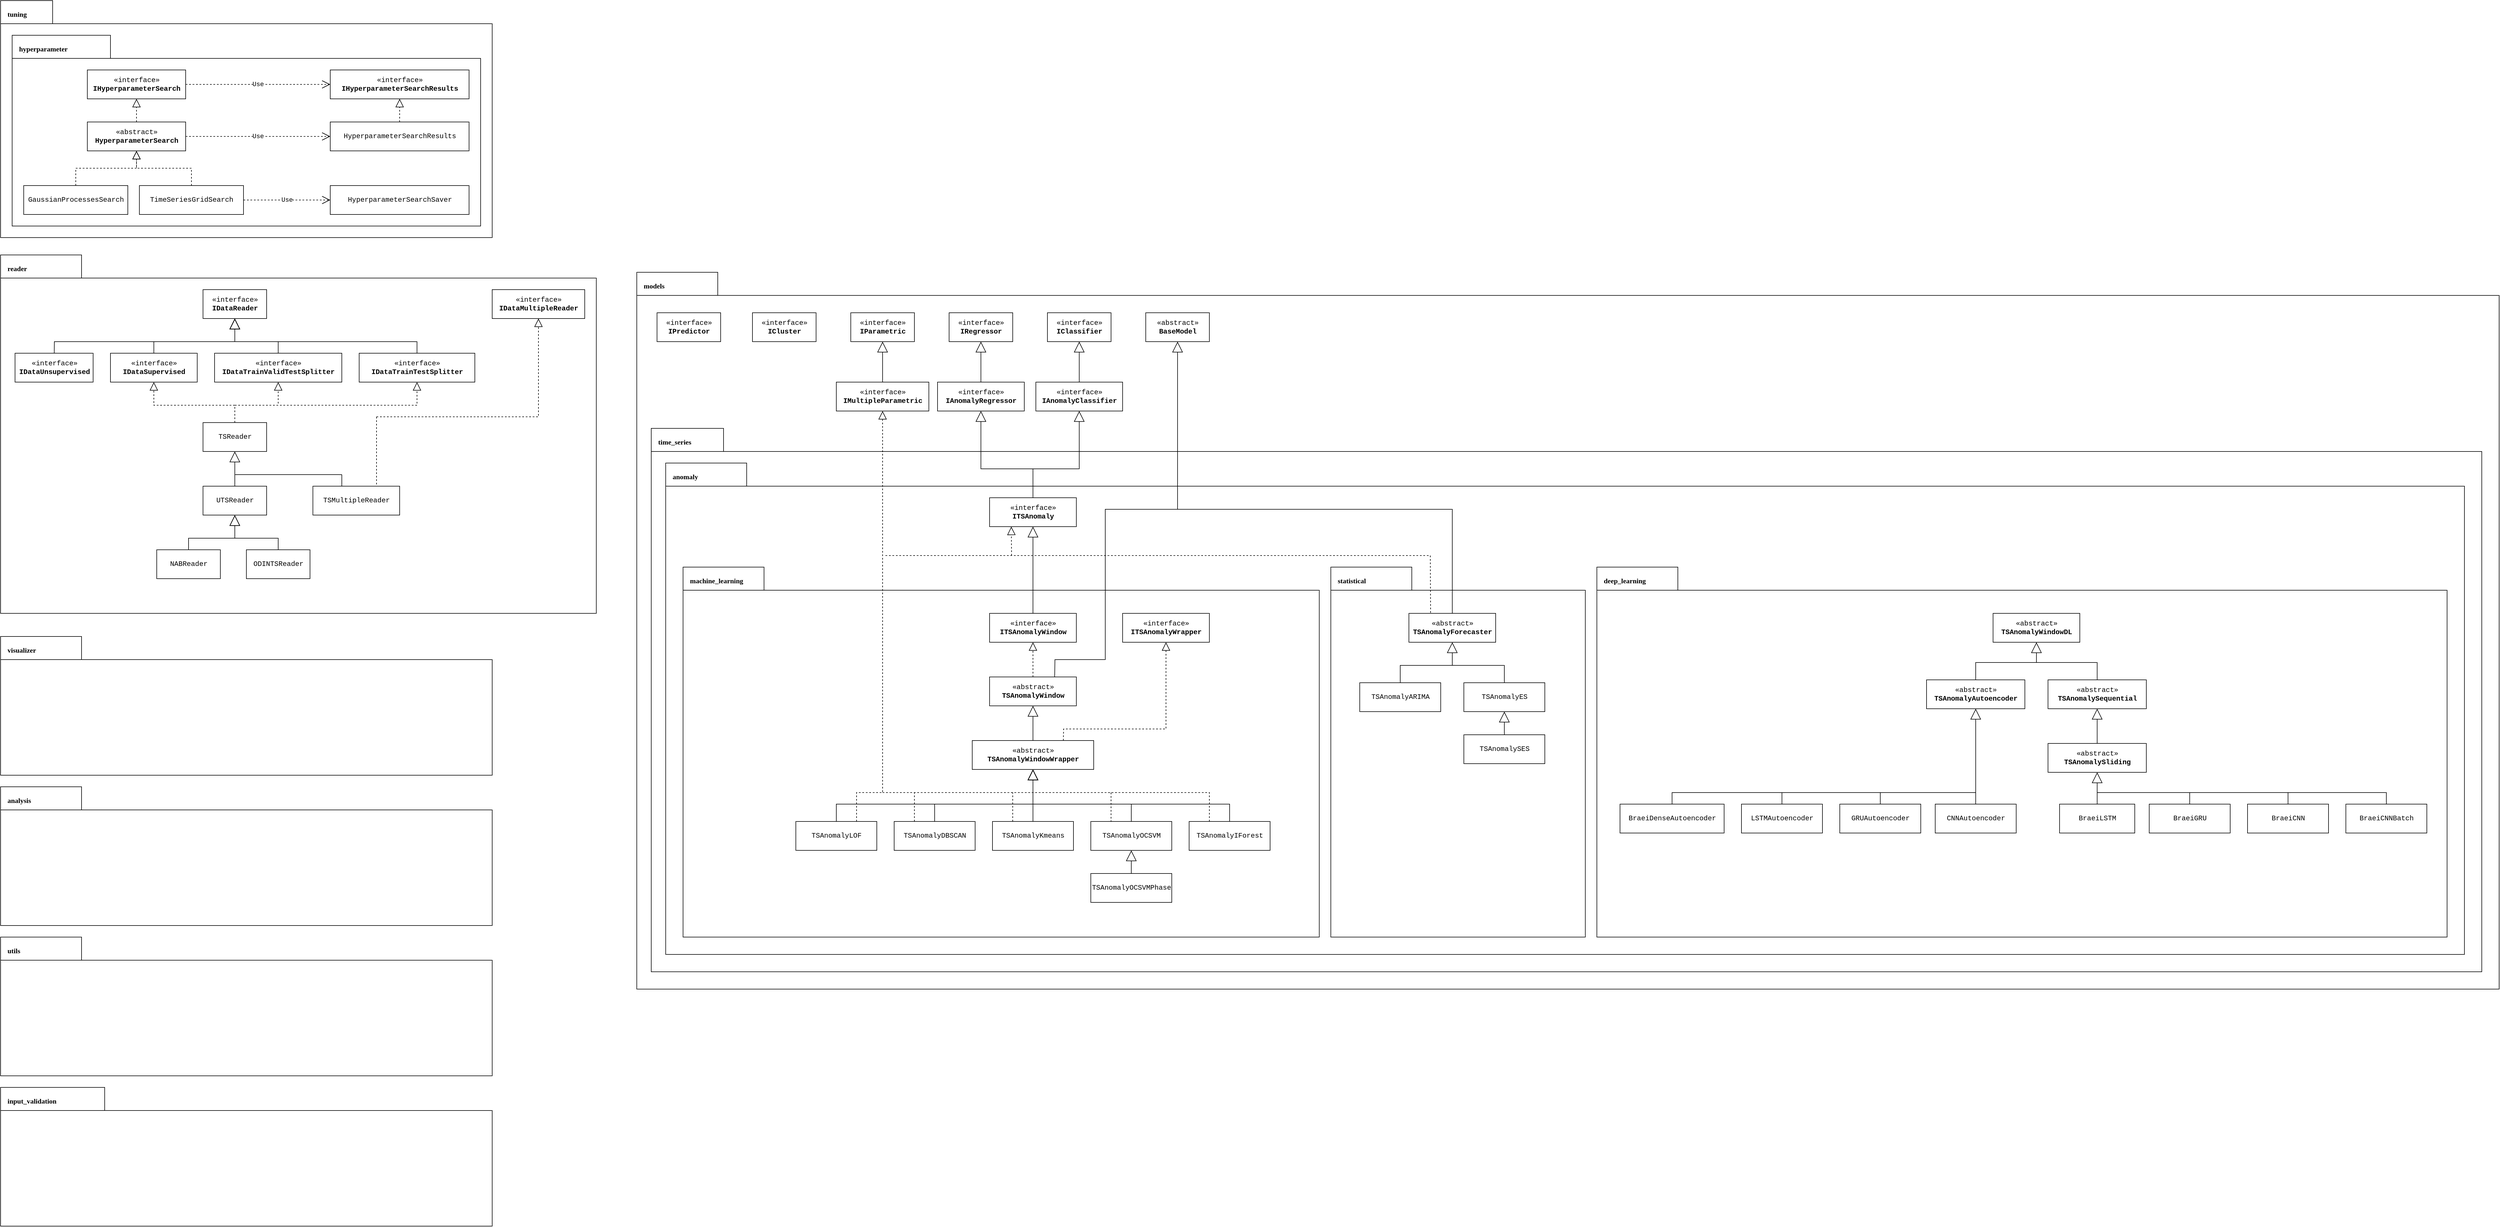<mxfile version="20.3.0" type="device" pages="2"><diagram id="C5RBs43oDa-KdzZeNtuy" name="General"><mxGraphModel dx="1422" dy="857" grid="1" gridSize="10" guides="1" tooltips="1" connect="1" arrows="1" fold="1" page="1" pageScale="1" pageWidth="4500" pageHeight="1200" math="0" shadow="0"><root><mxCell id="WIyWlLk6GJQsqaUBKTNV-0"/><mxCell id="WIyWlLk6GJQsqaUBKTNV-1" parent="WIyWlLk6GJQsqaUBKTNV-0"/><mxCell id="CeTVuAWXdFsgBqQH2Qt4-2" value="reader" style="shape=folder;fontStyle=1;spacingTop=10;tabWidth=140;tabHeight=40;tabPosition=left;html=1;flipH=0;flipV=0;shadow=0;align=left;verticalAlign=top;spacingLeft=10;fontFamily=Consolas;fillColor=default;" parent="WIyWlLk6GJQsqaUBKTNV-1" vertex="1"><mxGeometry x="80" y="550" width="1030" height="620" as="geometry"/></mxCell><mxCell id="CeTVuAWXdFsgBqQH2Qt4-3" value="tuning" style="shape=folder;fontStyle=1;spacingTop=10;tabWidth=90;tabHeight=40;tabPosition=left;html=1;flipH=0;flipV=0;shadow=0;align=left;verticalAlign=top;spacingLeft=10;fontFamily=Consolas;" parent="WIyWlLk6GJQsqaUBKTNV-1" vertex="1"><mxGeometry x="80" y="110" width="850" height="410" as="geometry"/></mxCell><mxCell id="CeTVuAWXdFsgBqQH2Qt4-4" value="hyperparameter" style="shape=folder;fontStyle=1;spacingTop=10;tabWidth=170;tabHeight=40;tabPosition=left;html=1;flipH=0;flipV=0;shadow=0;align=left;verticalAlign=top;spacingLeft=10;fontFamily=Consolas;" parent="WIyWlLk6GJQsqaUBKTNV-1" vertex="1"><mxGeometry x="100" y="170" width="810" height="330" as="geometry"/></mxCell><mxCell id="CeTVuAWXdFsgBqQH2Qt4-15" value="HyperparameterSearchResults" style="html=1;shadow=0;fontFamily=Courier New;" parent="WIyWlLk6GJQsqaUBKTNV-1" vertex="1"><mxGeometry x="650" y="320" width="240" height="50" as="geometry"/></mxCell><mxCell id="CeTVuAWXdFsgBqQH2Qt4-16" value="«interface»&lt;br&gt;&lt;b&gt;IHyperparameterSearch&lt;/b&gt;" style="html=1;shadow=0;fontFamily=Courier New;" parent="WIyWlLk6GJQsqaUBKTNV-1" vertex="1"><mxGeometry x="230" y="230" width="170" height="50" as="geometry"/></mxCell><mxCell id="CeTVuAWXdFsgBqQH2Qt4-17" value="«abstract»&lt;br&gt;&lt;b&gt;HyperparameterSearch&lt;/b&gt;" style="html=1;shadow=0;fontFamily=Courier New;" parent="WIyWlLk6GJQsqaUBKTNV-1" vertex="1"><mxGeometry x="230" y="320" width="170" height="50" as="geometry"/></mxCell><mxCell id="CeTVuAWXdFsgBqQH2Qt4-18" value="" style="endArrow=block;dashed=1;endFill=0;endSize=12;html=1;rounded=0;fontFamily=Courier New;entryX=0.5;entryY=1;entryDx=0;entryDy=0;exitX=0.5;exitY=0;exitDx=0;exitDy=0;" parent="WIyWlLk6GJQsqaUBKTNV-1" source="CeTVuAWXdFsgBqQH2Qt4-17" target="CeTVuAWXdFsgBqQH2Qt4-16" edge="1"><mxGeometry width="160" relative="1" as="geometry"><mxPoint x="385" y="340" as="sourcePoint"/><mxPoint x="545" y="340" as="targetPoint"/></mxGeometry></mxCell><mxCell id="CeTVuAWXdFsgBqQH2Qt4-19" value="«interface»&lt;br&gt;&lt;b&gt;IHyperparameterSearchResults&lt;/b&gt;" style="html=1;shadow=0;fontFamily=Courier New;" parent="WIyWlLk6GJQsqaUBKTNV-1" vertex="1"><mxGeometry x="650" y="230" width="240" height="50" as="geometry"/></mxCell><mxCell id="CeTVuAWXdFsgBqQH2Qt4-20" value="Use" style="endArrow=open;endSize=12;dashed=1;html=1;rounded=0;fontFamily=Courier New;exitX=1;exitY=0.5;exitDx=0;exitDy=0;entryX=0;entryY=0.5;entryDx=0;entryDy=0;" parent="WIyWlLk6GJQsqaUBKTNV-1" source="CeTVuAWXdFsgBqQH2Qt4-17" target="CeTVuAWXdFsgBqQH2Qt4-15" edge="1"><mxGeometry width="160" relative="1" as="geometry"><mxPoint x="555" y="310" as="sourcePoint"/><mxPoint x="715" y="310" as="targetPoint"/></mxGeometry></mxCell><mxCell id="CeTVuAWXdFsgBqQH2Qt4-21" value="Use" style="endArrow=open;endSize=12;dashed=1;html=1;rounded=0;fontFamily=Courier New;exitX=1;exitY=0.5;exitDx=0;exitDy=0;entryX=0;entryY=0.5;entryDx=0;entryDy=0;" parent="WIyWlLk6GJQsqaUBKTNV-1" source="CeTVuAWXdFsgBqQH2Qt4-16" target="CeTVuAWXdFsgBqQH2Qt4-19" edge="1"><mxGeometry width="160" relative="1" as="geometry"><mxPoint x="555" y="310" as="sourcePoint"/><mxPoint x="715" y="310" as="targetPoint"/></mxGeometry></mxCell><mxCell id="CeTVuAWXdFsgBqQH2Qt4-22" value="" style="endArrow=block;dashed=1;endFill=0;endSize=12;html=1;rounded=0;fontFamily=Courier New;entryX=0.5;entryY=1;entryDx=0;entryDy=0;exitX=0.5;exitY=0;exitDx=0;exitDy=0;" parent="WIyWlLk6GJQsqaUBKTNV-1" source="CeTVuAWXdFsgBqQH2Qt4-15" target="CeTVuAWXdFsgBqQH2Qt4-19" edge="1"><mxGeometry width="160" relative="1" as="geometry"><mxPoint x="550" y="300" as="sourcePoint"/><mxPoint x="710" y="300" as="targetPoint"/></mxGeometry></mxCell><mxCell id="CeTVuAWXdFsgBqQH2Qt4-23" value="TimeSeriesGridSearch" style="html=1;shadow=0;fontFamily=Courier New;" parent="WIyWlLk6GJQsqaUBKTNV-1" vertex="1"><mxGeometry x="320" y="430" width="180" height="50" as="geometry"/></mxCell><mxCell id="CeTVuAWXdFsgBqQH2Qt4-24" value="GaussianProcessesSearch" style="html=1;shadow=0;fontFamily=Courier New;" parent="WIyWlLk6GJQsqaUBKTNV-1" vertex="1"><mxGeometry x="120" y="430" width="180" height="50" as="geometry"/></mxCell><mxCell id="CeTVuAWXdFsgBqQH2Qt4-25" value="" style="endArrow=block;dashed=1;endFill=0;endSize=12;html=1;rounded=0;fontFamily=Courier New;entryX=0.5;entryY=1;entryDx=0;entryDy=0;exitX=0.5;exitY=0;exitDx=0;exitDy=0;" parent="WIyWlLk6GJQsqaUBKTNV-1" source="CeTVuAWXdFsgBqQH2Qt4-24" target="CeTVuAWXdFsgBqQH2Qt4-17" edge="1"><mxGeometry width="160" relative="1" as="geometry"><mxPoint x="420" y="290" as="sourcePoint"/><mxPoint x="580" y="290" as="targetPoint"/><Array as="points"><mxPoint x="210" y="400"/><mxPoint x="315" y="400"/></Array></mxGeometry></mxCell><mxCell id="CeTVuAWXdFsgBqQH2Qt4-27" value="" style="endArrow=block;dashed=1;endFill=0;endSize=12;html=1;rounded=0;fontFamily=Courier New;entryX=0.5;entryY=1;entryDx=0;entryDy=0;exitX=0.5;exitY=0;exitDx=0;exitDy=0;" parent="WIyWlLk6GJQsqaUBKTNV-1" source="CeTVuAWXdFsgBqQH2Qt4-23" target="CeTVuAWXdFsgBqQH2Qt4-17" edge="1"><mxGeometry width="160" relative="1" as="geometry"><mxPoint x="420" y="290" as="sourcePoint"/><mxPoint x="580" y="290" as="targetPoint"/><Array as="points"><mxPoint x="410" y="400"/><mxPoint x="315" y="400"/></Array></mxGeometry></mxCell><mxCell id="CeTVuAWXdFsgBqQH2Qt4-28" value="HyperparameterSearchSaver" style="html=1;shadow=0;fontFamily=Courier New;" parent="WIyWlLk6GJQsqaUBKTNV-1" vertex="1"><mxGeometry x="650" y="430" width="240" height="50" as="geometry"/></mxCell><mxCell id="CeTVuAWXdFsgBqQH2Qt4-29" value="Use" style="endArrow=open;endSize=12;dashed=1;html=1;rounded=0;fontFamily=Courier New;exitX=1;exitY=0.5;exitDx=0;exitDy=0;entryX=0;entryY=0.5;entryDx=0;entryDy=0;" parent="WIyWlLk6GJQsqaUBKTNV-1" source="CeTVuAWXdFsgBqQH2Qt4-23" target="CeTVuAWXdFsgBqQH2Qt4-28" edge="1"><mxGeometry width="160" relative="1" as="geometry"><mxPoint x="540" y="430" as="sourcePoint"/><mxPoint x="700" y="430" as="targetPoint"/></mxGeometry></mxCell><mxCell id="CeTVuAWXdFsgBqQH2Qt4-30" value="«interface»&lt;br&gt;&lt;b&gt;IDataReader&lt;/b&gt;" style="html=1;shadow=0;fontFamily=Courier New;" parent="WIyWlLk6GJQsqaUBKTNV-1" vertex="1"><mxGeometry x="430" y="610" width="110" height="50" as="geometry"/></mxCell><mxCell id="CeTVuAWXdFsgBqQH2Qt4-31" value="«interface»&lt;br&gt;&lt;b&gt;IDataTrainTestSplitter&lt;/b&gt;" style="html=1;shadow=0;fontFamily=Courier New;" parent="WIyWlLk6GJQsqaUBKTNV-1" vertex="1"><mxGeometry x="700" y="720" width="200" height="50" as="geometry"/></mxCell><mxCell id="CeTVuAWXdFsgBqQH2Qt4-32" value="«interface»&lt;br&gt;&lt;b&gt;IDataTrainValidTestSplitter&lt;/b&gt;" style="html=1;shadow=0;fontFamily=Courier New;" parent="WIyWlLk6GJQsqaUBKTNV-1" vertex="1"><mxGeometry x="450" y="720" width="220" height="50" as="geometry"/></mxCell><mxCell id="CeTVuAWXdFsgBqQH2Qt4-33" value="«interface»&lt;br&gt;&lt;b&gt;IDataUnsupervised&lt;/b&gt;" style="html=1;shadow=0;fontFamily=Courier New;" parent="WIyWlLk6GJQsqaUBKTNV-1" vertex="1"><mxGeometry x="105" y="720" width="135" height="50" as="geometry"/></mxCell><mxCell id="CeTVuAWXdFsgBqQH2Qt4-34" value="«interface»&lt;br&gt;&lt;b&gt;IDataSupervised&lt;/b&gt;" style="html=1;shadow=0;fontFamily=Courier New;" parent="WIyWlLk6GJQsqaUBKTNV-1" vertex="1"><mxGeometry x="270" y="720" width="150" height="50" as="geometry"/></mxCell><mxCell id="CeTVuAWXdFsgBqQH2Qt4-35" value="" style="endArrow=block;endSize=16;endFill=0;html=1;rounded=0;fontFamily=Courier New;entryX=0.5;entryY=1;entryDx=0;entryDy=0;exitX=0.5;exitY=0;exitDx=0;exitDy=0;" parent="WIyWlLk6GJQsqaUBKTNV-1" source="CeTVuAWXdFsgBqQH2Qt4-32" target="CeTVuAWXdFsgBqQH2Qt4-30" edge="1"><mxGeometry width="160" relative="1" as="geometry"><mxPoint x="420" y="680" as="sourcePoint"/><mxPoint x="580" y="680" as="targetPoint"/><Array as="points"><mxPoint x="560" y="700"/><mxPoint x="485" y="700"/></Array></mxGeometry></mxCell><mxCell id="CeTVuAWXdFsgBqQH2Qt4-37" value="" style="endArrow=block;endSize=16;endFill=0;html=1;rounded=0;fontFamily=Courier New;entryX=0.5;entryY=1;entryDx=0;entryDy=0;exitX=0.5;exitY=0;exitDx=0;exitDy=0;" parent="WIyWlLk6GJQsqaUBKTNV-1" source="CeTVuAWXdFsgBqQH2Qt4-31" target="CeTVuAWXdFsgBqQH2Qt4-30" edge="1"><mxGeometry width="160" relative="1" as="geometry"><mxPoint x="570" y="730" as="sourcePoint"/><mxPoint x="495" y="670" as="targetPoint"/><Array as="points"><mxPoint x="800" y="700"/><mxPoint x="485" y="700"/></Array></mxGeometry></mxCell><mxCell id="CeTVuAWXdFsgBqQH2Qt4-38" value="" style="endArrow=block;endSize=16;endFill=0;html=1;rounded=0;fontFamily=Courier New;entryX=0.5;entryY=1;entryDx=0;entryDy=0;" parent="WIyWlLk6GJQsqaUBKTNV-1" source="CeTVuAWXdFsgBqQH2Qt4-33" target="CeTVuAWXdFsgBqQH2Qt4-30" edge="1"><mxGeometry width="160" relative="1" as="geometry"><mxPoint x="810" y="730" as="sourcePoint"/><mxPoint x="495" y="670" as="targetPoint"/><Array as="points"><mxPoint x="173" y="700"/><mxPoint x="485" y="700"/></Array></mxGeometry></mxCell><mxCell id="CeTVuAWXdFsgBqQH2Qt4-39" value="" style="endArrow=block;endSize=16;endFill=0;html=1;rounded=0;fontFamily=Courier New;entryX=0.5;entryY=1;entryDx=0;entryDy=0;" parent="WIyWlLk6GJQsqaUBKTNV-1" source="CeTVuAWXdFsgBqQH2Qt4-34" target="CeTVuAWXdFsgBqQH2Qt4-30" edge="1"><mxGeometry width="160" relative="1" as="geometry"><mxPoint x="820" y="740" as="sourcePoint"/><mxPoint x="505" y="680" as="targetPoint"/><Array as="points"><mxPoint x="345" y="700"/><mxPoint x="485" y="700"/></Array></mxGeometry></mxCell><mxCell id="CeTVuAWXdFsgBqQH2Qt4-43" value="TSReader" style="html=1;shadow=0;fontFamily=Courier New;" parent="WIyWlLk6GJQsqaUBKTNV-1" vertex="1"><mxGeometry x="430" y="840" width="110" height="50" as="geometry"/></mxCell><mxCell id="CeTVuAWXdFsgBqQH2Qt4-44" value="UTSReader" style="html=1;shadow=0;fontFamily=Courier New;" parent="WIyWlLk6GJQsqaUBKTNV-1" vertex="1"><mxGeometry x="430" y="950" width="110" height="50" as="geometry"/></mxCell><mxCell id="CeTVuAWXdFsgBqQH2Qt4-45" value="NABReader" style="html=1;shadow=0;fontFamily=Courier New;" parent="WIyWlLk6GJQsqaUBKTNV-1" vertex="1"><mxGeometry x="350" y="1060" width="110" height="50" as="geometry"/></mxCell><mxCell id="CeTVuAWXdFsgBqQH2Qt4-46" value="ODINTSReader" style="html=1;shadow=0;fontFamily=Courier New;" parent="WIyWlLk6GJQsqaUBKTNV-1" vertex="1"><mxGeometry x="505" y="1060" width="110" height="50" as="geometry"/></mxCell><mxCell id="CeTVuAWXdFsgBqQH2Qt4-47" value="" style="endArrow=block;dashed=1;endFill=0;endSize=12;html=1;rounded=0;fontFamily=Courier New;exitX=0.5;exitY=0;exitDx=0;exitDy=0;" parent="WIyWlLk6GJQsqaUBKTNV-1" source="CeTVuAWXdFsgBqQH2Qt4-43" target="CeTVuAWXdFsgBqQH2Qt4-32" edge="1"><mxGeometry width="160" relative="1" as="geometry"><mxPoint x="450" y="900" as="sourcePoint"/><mxPoint x="610" y="900" as="targetPoint"/><Array as="points"><mxPoint x="485" y="810"/><mxPoint x="560" y="810"/></Array></mxGeometry></mxCell><mxCell id="CeTVuAWXdFsgBqQH2Qt4-48" value="" style="endArrow=block;dashed=1;endFill=0;endSize=12;html=1;rounded=0;fontFamily=Courier New;entryX=0.5;entryY=1;entryDx=0;entryDy=0;exitX=0.5;exitY=0;exitDx=0;exitDy=0;" parent="WIyWlLk6GJQsqaUBKTNV-1" source="CeTVuAWXdFsgBqQH2Qt4-43" target="CeTVuAWXdFsgBqQH2Qt4-34" edge="1"><mxGeometry width="160" relative="1" as="geometry"><mxPoint x="450" y="900" as="sourcePoint"/><mxPoint x="610" y="900" as="targetPoint"/><Array as="points"><mxPoint x="485" y="810"/><mxPoint x="345" y="810"/></Array></mxGeometry></mxCell><mxCell id="CeTVuAWXdFsgBqQH2Qt4-49" value="" style="endArrow=block;dashed=1;endFill=0;endSize=12;html=1;rounded=0;fontFamily=Courier New;entryX=0.5;entryY=1;entryDx=0;entryDy=0;exitX=0.5;exitY=0;exitDx=0;exitDy=0;" parent="WIyWlLk6GJQsqaUBKTNV-1" source="CeTVuAWXdFsgBqQH2Qt4-43" target="CeTVuAWXdFsgBqQH2Qt4-31" edge="1"><mxGeometry width="160" relative="1" as="geometry"><mxPoint x="450" y="900" as="sourcePoint"/><mxPoint x="610" y="900" as="targetPoint"/><Array as="points"><mxPoint x="485" y="810"/><mxPoint x="800" y="810"/></Array></mxGeometry></mxCell><mxCell id="CeTVuAWXdFsgBqQH2Qt4-50" value="" style="endArrow=block;endSize=16;endFill=0;html=1;rounded=0;fontFamily=Courier New;entryX=0.5;entryY=1;entryDx=0;entryDy=0;exitX=0.5;exitY=0;exitDx=0;exitDy=0;" parent="WIyWlLk6GJQsqaUBKTNV-1" source="CeTVuAWXdFsgBqQH2Qt4-44" target="CeTVuAWXdFsgBqQH2Qt4-43" edge="1"><mxGeometry width="160" relative="1" as="geometry"><mxPoint x="490" y="940" as="sourcePoint"/><mxPoint x="650" y="940" as="targetPoint"/></mxGeometry></mxCell><mxCell id="CeTVuAWXdFsgBqQH2Qt4-51" value="" style="endArrow=block;endSize=16;endFill=0;html=1;rounded=0;fontFamily=Courier New;entryX=0.5;entryY=1;entryDx=0;entryDy=0;exitX=0.5;exitY=0;exitDx=0;exitDy=0;" parent="WIyWlLk6GJQsqaUBKTNV-1" source="CeTVuAWXdFsgBqQH2Qt4-45" target="CeTVuAWXdFsgBqQH2Qt4-44" edge="1"><mxGeometry width="160" relative="1" as="geometry"><mxPoint x="495.0" y="960" as="sourcePoint"/><mxPoint x="495.0" y="920" as="targetPoint"/><Array as="points"><mxPoint x="405" y="1040"/><mxPoint x="485" y="1040"/></Array></mxGeometry></mxCell><mxCell id="CeTVuAWXdFsgBqQH2Qt4-52" value="" style="endArrow=block;endSize=16;endFill=0;html=1;rounded=0;fontFamily=Courier New;entryX=0.5;entryY=1;entryDx=0;entryDy=0;exitX=0.5;exitY=0;exitDx=0;exitDy=0;" parent="WIyWlLk6GJQsqaUBKTNV-1" source="CeTVuAWXdFsgBqQH2Qt4-46" target="CeTVuAWXdFsgBqQH2Qt4-44" edge="1"><mxGeometry width="160" relative="1" as="geometry"><mxPoint x="415" y="1070" as="sourcePoint"/><mxPoint x="495.0" y="1010" as="targetPoint"/><Array as="points"><mxPoint x="560" y="1040"/><mxPoint x="485" y="1040"/></Array></mxGeometry></mxCell><mxCell id="CeTVuAWXdFsgBqQH2Qt4-53" value="visualizer" style="shape=folder;fontStyle=1;spacingTop=10;tabWidth=140;tabHeight=40;tabPosition=left;html=1;flipH=0;flipV=0;shadow=0;align=left;verticalAlign=top;spacingLeft=10;fontFamily=Consolas;" parent="WIyWlLk6GJQsqaUBKTNV-1" vertex="1"><mxGeometry x="80" y="1210" width="850" height="240" as="geometry"/></mxCell><mxCell id="CeTVuAWXdFsgBqQH2Qt4-54" value="analysis" style="shape=folder;fontStyle=1;spacingTop=10;tabWidth=140;tabHeight=40;tabPosition=left;html=1;flipH=0;flipV=0;shadow=0;align=left;verticalAlign=top;spacingLeft=10;fontFamily=Consolas;" parent="WIyWlLk6GJQsqaUBKTNV-1" vertex="1"><mxGeometry x="80" y="1470" width="850" height="240" as="geometry"/></mxCell><mxCell id="CeTVuAWXdFsgBqQH2Qt4-55" value="utils" style="shape=folder;fontStyle=1;spacingTop=10;tabWidth=140;tabHeight=40;tabPosition=left;html=1;flipH=0;flipV=0;shadow=0;align=left;verticalAlign=top;spacingLeft=10;fontFamily=Consolas;" parent="WIyWlLk6GJQsqaUBKTNV-1" vertex="1"><mxGeometry x="80" y="1730" width="850" height="240" as="geometry"/></mxCell><mxCell id="CeTVuAWXdFsgBqQH2Qt4-56" value="input_validation" style="shape=folder;fontStyle=1;spacingTop=10;tabWidth=180;tabHeight=40;tabPosition=left;html=1;flipH=0;flipV=0;shadow=0;align=left;verticalAlign=top;spacingLeft=10;fontFamily=Consolas;" parent="WIyWlLk6GJQsqaUBKTNV-1" vertex="1"><mxGeometry x="80" y="1990" width="850" height="240" as="geometry"/></mxCell><mxCell id="CeTVuAWXdFsgBqQH2Qt4-57" value="models" style="shape=folder;fontStyle=1;spacingTop=10;tabWidth=140;tabHeight=40;tabPosition=left;html=1;flipH=0;flipV=0;shadow=0;align=left;verticalAlign=top;spacingLeft=10;fontFamily=Consolas;" parent="WIyWlLk6GJQsqaUBKTNV-1" vertex="1"><mxGeometry x="1180" y="580" width="3220" height="1240" as="geometry"/></mxCell><mxCell id="CeTVuAWXdFsgBqQH2Qt4-58" value="«interface»&lt;br&gt;&lt;b&gt;IPredictor&lt;/b&gt;" style="html=1;shadow=0;fontFamily=Courier New;" parent="WIyWlLk6GJQsqaUBKTNV-1" vertex="1"><mxGeometry x="1215" y="650" width="110" height="50" as="geometry"/></mxCell><mxCell id="CeTVuAWXdFsgBqQH2Qt4-59" value="«interface»&lt;br&gt;&lt;b&gt;ICluster&lt;/b&gt;" style="html=1;shadow=0;fontFamily=Courier New;" parent="WIyWlLk6GJQsqaUBKTNV-1" vertex="1"><mxGeometry x="1380" y="650" width="110" height="50" as="geometry"/></mxCell><mxCell id="CeTVuAWXdFsgBqQH2Qt4-60" value="«interface»&lt;br&gt;&lt;b&gt;IRegressor&lt;/b&gt;" style="html=1;shadow=0;fontFamily=Courier New;" parent="WIyWlLk6GJQsqaUBKTNV-1" vertex="1"><mxGeometry x="1720" y="650" width="110" height="50" as="geometry"/></mxCell><mxCell id="CeTVuAWXdFsgBqQH2Qt4-61" value="«interface»&lt;br&gt;&lt;b&gt;IClassifier&lt;/b&gt;" style="html=1;shadow=0;fontFamily=Courier New;" parent="WIyWlLk6GJQsqaUBKTNV-1" vertex="1"><mxGeometry x="1890" y="650" width="110" height="50" as="geometry"/></mxCell><mxCell id="CeTVuAWXdFsgBqQH2Qt4-62" value="«abstract»&lt;br&gt;&lt;b&gt;BaseModel&lt;/b&gt;" style="html=1;shadow=0;fontFamily=Courier New;" parent="WIyWlLk6GJQsqaUBKTNV-1" vertex="1"><mxGeometry x="2060" y="650" width="110" height="50" as="geometry"/></mxCell><mxCell id="CeTVuAWXdFsgBqQH2Qt4-63" value="«interface»&lt;br&gt;&lt;b&gt;IParametric&lt;/b&gt;" style="html=1;shadow=0;fontFamily=Courier New;" parent="WIyWlLk6GJQsqaUBKTNV-1" vertex="1"><mxGeometry x="1550" y="650" width="110" height="50" as="geometry"/></mxCell><mxCell id="CeTVuAWXdFsgBqQH2Qt4-64" value="«interface»&lt;br&gt;&lt;b&gt;IAnomalyRegressor&lt;/b&gt;" style="html=1;shadow=0;fontFamily=Courier New;" parent="WIyWlLk6GJQsqaUBKTNV-1" vertex="1"><mxGeometry x="1700" y="770" width="150" height="50" as="geometry"/></mxCell><mxCell id="CeTVuAWXdFsgBqQH2Qt4-65" value="«interface»&lt;br&gt;&lt;b&gt;IAnomalyClassifier&lt;/b&gt;" style="html=1;shadow=0;fontFamily=Courier New;" parent="WIyWlLk6GJQsqaUBKTNV-1" vertex="1"><mxGeometry x="1870" y="770" width="150" height="50" as="geometry"/></mxCell><mxCell id="CeTVuAWXdFsgBqQH2Qt4-66" value="" style="endArrow=block;endSize=16;endFill=0;html=1;rounded=0;fontFamily=Courier New;entryX=0.5;entryY=1;entryDx=0;entryDy=0;exitX=0.5;exitY=0;exitDx=0;exitDy=0;" parent="WIyWlLk6GJQsqaUBKTNV-1" source="CeTVuAWXdFsgBqQH2Qt4-65" target="CeTVuAWXdFsgBqQH2Qt4-61" edge="1"><mxGeometry width="160" relative="1" as="geometry"><mxPoint x="1870" y="850" as="sourcePoint"/><mxPoint x="2030" y="850" as="targetPoint"/></mxGeometry></mxCell><mxCell id="CeTVuAWXdFsgBqQH2Qt4-67" value="" style="endArrow=block;endSize=16;endFill=0;html=1;rounded=0;fontFamily=Courier New;entryX=0.5;entryY=1;entryDx=0;entryDy=0;exitX=0.5;exitY=0;exitDx=0;exitDy=0;" parent="WIyWlLk6GJQsqaUBKTNV-1" source="CeTVuAWXdFsgBqQH2Qt4-64" target="CeTVuAWXdFsgBqQH2Qt4-60" edge="1"><mxGeometry width="160" relative="1" as="geometry"><mxPoint x="1880" y="860" as="sourcePoint"/><mxPoint x="2040" y="860" as="targetPoint"/></mxGeometry></mxCell><mxCell id="CeTVuAWXdFsgBqQH2Qt4-68" value="time_series" style="shape=folder;fontStyle=1;spacingTop=10;tabWidth=125;tabHeight=40;tabPosition=left;html=1;flipH=0;flipV=0;shadow=0;align=left;verticalAlign=top;spacingLeft=10;fontFamily=Consolas;" parent="WIyWlLk6GJQsqaUBKTNV-1" vertex="1"><mxGeometry x="1205" y="850" width="3165" height="940" as="geometry"/></mxCell><mxCell id="CeTVuAWXdFsgBqQH2Qt4-69" value="anomaly" style="shape=folder;fontStyle=1;spacingTop=10;tabWidth=140;tabHeight=40;tabPosition=left;html=1;flipH=0;flipV=0;shadow=0;align=left;verticalAlign=top;spacingLeft=10;fontFamily=Consolas;" parent="WIyWlLk6GJQsqaUBKTNV-1" vertex="1"><mxGeometry x="1230" y="910" width="3110" height="850" as="geometry"/></mxCell><mxCell id="CeTVuAWXdFsgBqQH2Qt4-104" value="machine_learning" style="shape=folder;fontStyle=1;spacingTop=10;tabWidth=140;tabHeight=40;tabPosition=left;html=1;flipH=0;flipV=0;shadow=0;align=left;verticalAlign=top;spacingLeft=10;fontFamily=Consolas;" parent="WIyWlLk6GJQsqaUBKTNV-1" vertex="1"><mxGeometry x="1260" y="1090" width="1100" height="640" as="geometry"/></mxCell><mxCell id="CeTVuAWXdFsgBqQH2Qt4-70" value="«interface»&lt;br&gt;&lt;b&gt;ITSAnomaly&lt;/b&gt;" style="html=1;shadow=0;fontFamily=Courier New;" parent="WIyWlLk6GJQsqaUBKTNV-1" vertex="1"><mxGeometry x="1790" y="970" width="150" height="50" as="geometry"/></mxCell><mxCell id="CeTVuAWXdFsgBqQH2Qt4-73" value="«interface»&lt;br&gt;&lt;b&gt;ITSAnomalyWindow&lt;/b&gt;" style="html=1;shadow=0;fontFamily=Courier New;" parent="WIyWlLk6GJQsqaUBKTNV-1" vertex="1"><mxGeometry x="1790" y="1170" width="150" height="50" as="geometry"/></mxCell><mxCell id="CeTVuAWXdFsgBqQH2Qt4-74" value="" style="endArrow=block;endSize=16;endFill=0;html=1;rounded=0;fontFamily=Courier New;entryX=0.5;entryY=1;entryDx=0;entryDy=0;exitX=0.5;exitY=0;exitDx=0;exitDy=0;" parent="WIyWlLk6GJQsqaUBKTNV-1" source="CeTVuAWXdFsgBqQH2Qt4-73" target="CeTVuAWXdFsgBqQH2Qt4-70" edge="1"><mxGeometry width="160" relative="1" as="geometry"><mxPoint x="1955" y="800" as="sourcePoint"/><mxPoint x="1955" y="730" as="targetPoint"/></mxGeometry></mxCell><mxCell id="CeTVuAWXdFsgBqQH2Qt4-76" value="" style="endArrow=block;dashed=1;endFill=0;endSize=12;html=1;rounded=0;fontFamily=Courier New;entryX=0.5;entryY=1;entryDx=0;entryDy=0;exitX=0.5;exitY=0;exitDx=0;exitDy=0;" parent="WIyWlLk6GJQsqaUBKTNV-1" target="CeTVuAWXdFsgBqQH2Qt4-73" edge="1"><mxGeometry width="160" relative="1" as="geometry"><mxPoint x="1865" y="1280" as="sourcePoint"/><mxPoint x="1850" y="1350" as="targetPoint"/></mxGeometry></mxCell><mxCell id="CeTVuAWXdFsgBqQH2Qt4-77" value="«abstract»&lt;br&gt;&lt;b&gt;TSAnomalyWindow&lt;/b&gt;" style="html=1;shadow=0;fontFamily=Courier New;" parent="WIyWlLk6GJQsqaUBKTNV-1" vertex="1"><mxGeometry x="1790" y="1280" width="150" height="50" as="geometry"/></mxCell><mxCell id="CeTVuAWXdFsgBqQH2Qt4-79" value="«abstract»&lt;br&gt;&lt;b&gt;TSAnomalyWindowWrapper&lt;/b&gt;" style="html=1;shadow=0;fontFamily=Courier New;" parent="WIyWlLk6GJQsqaUBKTNV-1" vertex="1"><mxGeometry x="1760" y="1390" width="210" height="50" as="geometry"/></mxCell><mxCell id="CeTVuAWXdFsgBqQH2Qt4-80" value="" style="endArrow=block;endSize=16;endFill=0;html=1;rounded=0;fontFamily=Courier New;entryX=0.5;entryY=1;entryDx=0;entryDy=0;exitX=0.5;exitY=0;exitDx=0;exitDy=0;" parent="WIyWlLk6GJQsqaUBKTNV-1" source="CeTVuAWXdFsgBqQH2Qt4-79" target="CeTVuAWXdFsgBqQH2Qt4-77" edge="1"><mxGeometry width="160" relative="1" as="geometry"><mxPoint x="1875" y="1180" as="sourcePoint"/><mxPoint x="1875" y="1110" as="targetPoint"/></mxGeometry></mxCell><mxCell id="CeTVuAWXdFsgBqQH2Qt4-82" value="«interface»&lt;br&gt;&lt;b&gt;ITSAnomalyWrapper&lt;/b&gt;" style="html=1;shadow=0;fontFamily=Courier New;" parent="WIyWlLk6GJQsqaUBKTNV-1" vertex="1"><mxGeometry x="2020" y="1170" width="150" height="50" as="geometry"/></mxCell><mxCell id="CeTVuAWXdFsgBqQH2Qt4-84" value="" style="endArrow=block;dashed=1;endFill=0;endSize=12;html=1;rounded=0;fontFamily=Courier New;entryX=0.5;entryY=1;entryDx=0;entryDy=0;exitX=0.75;exitY=0;exitDx=0;exitDy=0;" parent="WIyWlLk6GJQsqaUBKTNV-1" source="CeTVuAWXdFsgBqQH2Qt4-79" target="CeTVuAWXdFsgBqQH2Qt4-82" edge="1"><mxGeometry width="160" relative="1" as="geometry"><mxPoint x="1875" y="1290" as="sourcePoint"/><mxPoint x="1875" y="1230" as="targetPoint"/><Array as="points"><mxPoint x="1918" y="1370"/><mxPoint x="2095" y="1370"/></Array></mxGeometry></mxCell><mxCell id="CeTVuAWXdFsgBqQH2Qt4-87" value="TSAnomalyKmeans" style="html=1;shadow=0;fontFamily=Courier New;" parent="WIyWlLk6GJQsqaUBKTNV-1" vertex="1"><mxGeometry x="1795" y="1530" width="140" height="50" as="geometry"/></mxCell><mxCell id="CeTVuAWXdFsgBqQH2Qt4-88" value="TSAnomalyOCSVM" style="html=1;shadow=0;fontFamily=Courier New;" parent="WIyWlLk6GJQsqaUBKTNV-1" vertex="1"><mxGeometry x="1965" y="1530" width="140" height="50" as="geometry"/></mxCell><mxCell id="CeTVuAWXdFsgBqQH2Qt4-89" value="TSAnomalyIForest" style="html=1;shadow=0;fontFamily=Courier New;" parent="WIyWlLk6GJQsqaUBKTNV-1" vertex="1"><mxGeometry x="2135" y="1530" width="140" height="50" as="geometry"/></mxCell><mxCell id="CeTVuAWXdFsgBqQH2Qt4-90" value="TSAnomalyLOF" style="html=1;shadow=0;fontFamily=Courier New;" parent="WIyWlLk6GJQsqaUBKTNV-1" vertex="1"><mxGeometry x="1455" y="1530" width="140" height="50" as="geometry"/></mxCell><mxCell id="CeTVuAWXdFsgBqQH2Qt4-91" value="TSAnomalyDBSCAN" style="html=1;shadow=0;fontFamily=Courier New;" parent="WIyWlLk6GJQsqaUBKTNV-1" vertex="1"><mxGeometry x="1625" y="1530" width="140" height="50" as="geometry"/></mxCell><mxCell id="CeTVuAWXdFsgBqQH2Qt4-93" value="" style="endArrow=block;endSize=16;endFill=0;html=1;rounded=0;fontFamily=Courier New;entryX=0.5;entryY=1;entryDx=0;entryDy=0;exitX=0.5;exitY=0;exitDx=0;exitDy=0;" parent="WIyWlLk6GJQsqaUBKTNV-1" source="CeTVuAWXdFsgBqQH2Qt4-90" target="CeTVuAWXdFsgBqQH2Qt4-79" edge="1"><mxGeometry width="160" relative="1" as="geometry"><mxPoint x="1875" y="1400" as="sourcePoint"/><mxPoint x="1875" y="1340" as="targetPoint"/><Array as="points"><mxPoint x="1525" y="1500"/><mxPoint x="1865" y="1500"/></Array></mxGeometry></mxCell><mxCell id="CeTVuAWXdFsgBqQH2Qt4-94" value="" style="endArrow=block;endSize=16;endFill=0;html=1;rounded=0;fontFamily=Courier New;entryX=0.5;entryY=1;entryDx=0;entryDy=0;exitX=0.5;exitY=0;exitDx=0;exitDy=0;" parent="WIyWlLk6GJQsqaUBKTNV-1" source="CeTVuAWXdFsgBqQH2Qt4-91" target="CeTVuAWXdFsgBqQH2Qt4-79" edge="1"><mxGeometry width="160" relative="1" as="geometry"><mxPoint x="1885" y="1410" as="sourcePoint"/><mxPoint x="1885" y="1350" as="targetPoint"/><Array as="points"><mxPoint x="1695" y="1500"/><mxPoint x="1865" y="1500"/></Array></mxGeometry></mxCell><mxCell id="CeTVuAWXdFsgBqQH2Qt4-95" value="" style="endArrow=block;endSize=16;endFill=0;html=1;rounded=0;fontFamily=Courier New;entryX=0.5;entryY=1;entryDx=0;entryDy=0;exitX=0.5;exitY=0;exitDx=0;exitDy=0;" parent="WIyWlLk6GJQsqaUBKTNV-1" source="CeTVuAWXdFsgBqQH2Qt4-87" target="CeTVuAWXdFsgBqQH2Qt4-79" edge="1"><mxGeometry width="160" relative="1" as="geometry"><mxPoint x="1895" y="1420" as="sourcePoint"/><mxPoint x="1895" y="1360" as="targetPoint"/></mxGeometry></mxCell><mxCell id="CeTVuAWXdFsgBqQH2Qt4-96" value="" style="endArrow=block;endSize=16;endFill=0;html=1;rounded=0;fontFamily=Courier New;exitX=0.5;exitY=0;exitDx=0;exitDy=0;entryX=0.5;entryY=1;entryDx=0;entryDy=0;" parent="WIyWlLk6GJQsqaUBKTNV-1" source="CeTVuAWXdFsgBqQH2Qt4-88" target="CeTVuAWXdFsgBqQH2Qt4-79" edge="1"><mxGeometry width="160" relative="1" as="geometry"><mxPoint x="1905" y="1430" as="sourcePoint"/><mxPoint x="1870" y="1440" as="targetPoint"/><Array as="points"><mxPoint x="2035" y="1500"/><mxPoint x="1865" y="1500"/></Array></mxGeometry></mxCell><mxCell id="CeTVuAWXdFsgBqQH2Qt4-101" value="" style="endArrow=block;endSize=16;endFill=0;html=1;rounded=0;fontFamily=Courier New;exitX=0.5;exitY=0;exitDx=0;exitDy=0;entryX=0.5;entryY=1;entryDx=0;entryDy=0;" parent="WIyWlLk6GJQsqaUBKTNV-1" source="CeTVuAWXdFsgBqQH2Qt4-89" target="CeTVuAWXdFsgBqQH2Qt4-79" edge="1"><mxGeometry width="160" relative="1" as="geometry"><mxPoint x="2045" y="1520" as="sourcePoint"/><mxPoint x="1880" y="1450" as="targetPoint"/><Array as="points"><mxPoint x="2205" y="1500"/><mxPoint x="1865" y="1500"/></Array></mxGeometry></mxCell><mxCell id="CeTVuAWXdFsgBqQH2Qt4-102" value="TSAnomalyOCSVMPhase" style="html=1;shadow=0;fontFamily=Courier New;" parent="WIyWlLk6GJQsqaUBKTNV-1" vertex="1"><mxGeometry x="1965" y="1620" width="140" height="50" as="geometry"/></mxCell><mxCell id="CeTVuAWXdFsgBqQH2Qt4-103" value="" style="endArrow=block;endSize=16;endFill=0;html=1;rounded=0;fontFamily=Courier New;entryX=0.5;entryY=1;entryDx=0;entryDy=0;exitX=0.5;exitY=0;exitDx=0;exitDy=0;" parent="WIyWlLk6GJQsqaUBKTNV-1" source="CeTVuAWXdFsgBqQH2Qt4-102" target="CeTVuAWXdFsgBqQH2Qt4-88" edge="1"><mxGeometry width="160" relative="1" as="geometry"><mxPoint x="1875" y="1540" as="sourcePoint"/><mxPoint x="1875" y="1470" as="targetPoint"/></mxGeometry></mxCell><mxCell id="CeTVuAWXdFsgBqQH2Qt4-71" value="" style="endArrow=block;endSize=16;endFill=0;html=1;rounded=0;fontFamily=Courier New;entryX=0.5;entryY=1;entryDx=0;entryDy=0;exitX=0.5;exitY=0;exitDx=0;exitDy=0;" parent="WIyWlLk6GJQsqaUBKTNV-1" source="CeTVuAWXdFsgBqQH2Qt4-70" target="CeTVuAWXdFsgBqQH2Qt4-64" edge="1"><mxGeometry width="160" relative="1" as="geometry"><mxPoint x="1785" y="780" as="sourcePoint"/><mxPoint x="1785" y="710" as="targetPoint"/><Array as="points"><mxPoint x="1865" y="920"/><mxPoint x="1775" y="920"/></Array></mxGeometry></mxCell><mxCell id="CeTVuAWXdFsgBqQH2Qt4-72" value="" style="endArrow=block;endSize=16;endFill=0;html=1;rounded=0;fontFamily=Courier New;entryX=0.5;entryY=1;entryDx=0;entryDy=0;exitX=0.5;exitY=0;exitDx=0;exitDy=0;" parent="WIyWlLk6GJQsqaUBKTNV-1" source="CeTVuAWXdFsgBqQH2Qt4-70" target="CeTVuAWXdFsgBqQH2Qt4-65" edge="1"><mxGeometry width="160" relative="1" as="geometry"><mxPoint x="1795" y="790" as="sourcePoint"/><mxPoint x="1795" y="720" as="targetPoint"/><Array as="points"><mxPoint x="1865" y="920"/><mxPoint x="1945" y="920"/></Array></mxGeometry></mxCell><mxCell id="CeTVuAWXdFsgBqQH2Qt4-106" value="" style="endArrow=block;dashed=1;endFill=0;endSize=12;html=1;rounded=0;fontFamily=Courier New;exitX=0.75;exitY=0;exitDx=0;exitDy=0;entryX=0.5;entryY=1;entryDx=0;entryDy=0;" parent="WIyWlLk6GJQsqaUBKTNV-1" source="CeTVuAWXdFsgBqQH2Qt4-90" target="Sc3eD59QtoPd44O_z0_q-0" edge="1"><mxGeometry width="160" relative="1" as="geometry"><mxPoint x="1725.496" y="1090" as="sourcePoint"/><mxPoint x="1605" y="830" as="targetPoint"/><Array as="points"><mxPoint x="1560" y="1480"/><mxPoint x="1605" y="1480"/></Array></mxGeometry></mxCell><mxCell id="CeTVuAWXdFsgBqQH2Qt4-109" value="" style="endArrow=none;dashed=1;endFill=0;endSize=12;html=1;rounded=0;fontFamily=Courier New;entryX=0.25;entryY=0;entryDx=0;entryDy=0;" parent="WIyWlLk6GJQsqaUBKTNV-1" target="CeTVuAWXdFsgBqQH2Qt4-89" edge="1"><mxGeometry width="160" relative="1" as="geometry"><mxPoint x="1605" y="1480" as="sourcePoint"/><mxPoint x="1765" y="1470" as="targetPoint"/><Array as="points"><mxPoint x="2170" y="1480"/></Array></mxGeometry></mxCell><mxCell id="CeTVuAWXdFsgBqQH2Qt4-110" value="" style="endArrow=none;dashed=1;endFill=0;endSize=12;html=1;rounded=0;fontFamily=Courier New;exitX=0.25;exitY=0;exitDx=0;exitDy=0;" parent="WIyWlLk6GJQsqaUBKTNV-1" source="CeTVuAWXdFsgBqQH2Qt4-91" edge="1"><mxGeometry width="160" relative="1" as="geometry"><mxPoint x="1615" y="1480" as="sourcePoint"/><mxPoint x="1660" y="1480" as="targetPoint"/><Array as="points"/></mxGeometry></mxCell><mxCell id="CeTVuAWXdFsgBqQH2Qt4-111" value="" style="endArrow=none;dashed=1;endFill=0;endSize=12;html=1;rounded=0;fontFamily=Courier New;exitX=0.25;exitY=0;exitDx=0;exitDy=0;" parent="WIyWlLk6GJQsqaUBKTNV-1" source="CeTVuAWXdFsgBqQH2Qt4-87" edge="1"><mxGeometry width="160" relative="1" as="geometry"><mxPoint x="1809.73" y="1530" as="sourcePoint"/><mxPoint x="1830" y="1480" as="targetPoint"/><Array as="points"/></mxGeometry></mxCell><mxCell id="CeTVuAWXdFsgBqQH2Qt4-112" value="" style="endArrow=none;dashed=1;endFill=0;endSize=12;html=1;rounded=0;fontFamily=Courier New;entryX=0.25;entryY=0;entryDx=0;entryDy=0;" parent="WIyWlLk6GJQsqaUBKTNV-1" target="CeTVuAWXdFsgBqQH2Qt4-88" edge="1"><mxGeometry width="160" relative="1" as="geometry"><mxPoint x="2000" y="1480" as="sourcePoint"/><mxPoint x="1680" y="1490" as="targetPoint"/><Array as="points"/></mxGeometry></mxCell><mxCell id="CeTVuAWXdFsgBqQH2Qt4-114" value="" style="endArrow=block;endSize=16;endFill=0;html=1;rounded=0;fontFamily=Courier New;exitX=0.75;exitY=0;exitDx=0;exitDy=0;" parent="WIyWlLk6GJQsqaUBKTNV-1" source="CeTVuAWXdFsgBqQH2Qt4-77" target="CeTVuAWXdFsgBqQH2Qt4-62" edge="1"><mxGeometry width="160" relative="1" as="geometry"><mxPoint x="1875" y="1180" as="sourcePoint"/><mxPoint x="1875" y="1070" as="targetPoint"/><Array as="points"><mxPoint x="1903" y="1250"/><mxPoint x="1990" y="1250"/><mxPoint x="1990" y="990"/><mxPoint x="2115" y="990"/></Array></mxGeometry></mxCell><mxCell id="CeTVuAWXdFsgBqQH2Qt4-115" value="statistical" style="shape=folder;fontStyle=1;spacingTop=10;tabWidth=140;tabHeight=40;tabPosition=left;html=1;flipH=0;flipV=0;shadow=0;align=left;verticalAlign=top;spacingLeft=10;fontFamily=Consolas;" parent="WIyWlLk6GJQsqaUBKTNV-1" vertex="1"><mxGeometry x="2380" y="1090" width="440" height="640" as="geometry"/></mxCell><mxCell id="CeTVuAWXdFsgBqQH2Qt4-116" value="«abstract»&lt;br&gt;&lt;b&gt;TSAnomalyForecaster&lt;br&gt;&lt;/b&gt;" style="html=1;shadow=0;fontFamily=Courier New;" parent="WIyWlLk6GJQsqaUBKTNV-1" vertex="1"><mxGeometry x="2515" y="1170" width="150" height="50" as="geometry"/></mxCell><mxCell id="CeTVuAWXdFsgBqQH2Qt4-117" value="" style="endArrow=none;endFill=0;endSize=12;html=1;rounded=0;fontFamily=Courier New;entryX=0.5;entryY=0;entryDx=0;entryDy=0;" parent="WIyWlLk6GJQsqaUBKTNV-1" target="CeTVuAWXdFsgBqQH2Qt4-116" edge="1"><mxGeometry width="160" relative="1" as="geometry"><mxPoint x="2110" y="990" as="sourcePoint"/><mxPoint x="2470" y="1060" as="targetPoint"/><Array as="points"><mxPoint x="2590" y="990"/></Array></mxGeometry></mxCell><mxCell id="CeTVuAWXdFsgBqQH2Qt4-118" value="" style="endArrow=none;dashed=1;endFill=0;endSize=12;html=1;rounded=0;fontFamily=Courier New;entryX=0.25;entryY=0;entryDx=0;entryDy=0;" parent="WIyWlLk6GJQsqaUBKTNV-1" target="CeTVuAWXdFsgBqQH2Qt4-116" edge="1"><mxGeometry width="160" relative="1" as="geometry"><mxPoint x="1610" y="1070" as="sourcePoint"/><mxPoint x="2180" y="1540" as="targetPoint"/><Array as="points"><mxPoint x="2552" y="1070"/></Array></mxGeometry></mxCell><mxCell id="CeTVuAWXdFsgBqQH2Qt4-119" value="" style="endArrow=block;dashed=1;endFill=0;endSize=12;html=1;rounded=0;fontFamily=Courier New;entryX=0.25;entryY=1;entryDx=0;entryDy=0;" parent="WIyWlLk6GJQsqaUBKTNV-1" target="CeTVuAWXdFsgBqQH2Qt4-70" edge="1"><mxGeometry width="160" relative="1" as="geometry"><mxPoint x="1828" y="1070" as="sourcePoint"/><mxPoint x="1920" y="1040" as="targetPoint"/></mxGeometry></mxCell><mxCell id="CeTVuAWXdFsgBqQH2Qt4-120" value="TSAnomalyARIMA" style="html=1;shadow=0;fontFamily=Courier New;" parent="WIyWlLk6GJQsqaUBKTNV-1" vertex="1"><mxGeometry x="2430" y="1290" width="140" height="50" as="geometry"/></mxCell><mxCell id="CeTVuAWXdFsgBqQH2Qt4-121" value="TSAnomalyES" style="html=1;shadow=0;fontFamily=Courier New;" parent="WIyWlLk6GJQsqaUBKTNV-1" vertex="1"><mxGeometry x="2610" y="1290" width="140" height="50" as="geometry"/></mxCell><mxCell id="CeTVuAWXdFsgBqQH2Qt4-122" value="TSAnomalySES" style="html=1;shadow=0;fontFamily=Courier New;" parent="WIyWlLk6GJQsqaUBKTNV-1" vertex="1"><mxGeometry x="2610" y="1380" width="140" height="50" as="geometry"/></mxCell><mxCell id="CeTVuAWXdFsgBqQH2Qt4-123" value="" style="endArrow=block;endSize=16;endFill=0;html=1;rounded=0;fontFamily=Courier New;entryX=0.5;entryY=1;entryDx=0;entryDy=0;exitX=0.5;exitY=0;exitDx=0;exitDy=0;" parent="WIyWlLk6GJQsqaUBKTNV-1" source="CeTVuAWXdFsgBqQH2Qt4-120" target="CeTVuAWXdFsgBqQH2Qt4-116" edge="1"><mxGeometry width="160" relative="1" as="geometry"><mxPoint x="2485" y="1280" as="sourcePoint"/><mxPoint x="2645" y="1280" as="targetPoint"/><Array as="points"><mxPoint x="2500" y="1260"/><mxPoint x="2590" y="1260"/></Array></mxGeometry></mxCell><mxCell id="CeTVuAWXdFsgBqQH2Qt4-124" value="" style="endArrow=block;endSize=16;endFill=0;html=1;rounded=0;fontFamily=Courier New;entryX=0.5;entryY=1;entryDx=0;entryDy=0;exitX=0.5;exitY=0;exitDx=0;exitDy=0;" parent="WIyWlLk6GJQsqaUBKTNV-1" source="CeTVuAWXdFsgBqQH2Qt4-122" target="CeTVuAWXdFsgBqQH2Qt4-121" edge="1"><mxGeometry width="160" relative="1" as="geometry"><mxPoint x="2510.0" y="1300" as="sourcePoint"/><mxPoint x="2600.0" y="1230" as="targetPoint"/><Array as="points"/></mxGeometry></mxCell><mxCell id="CeTVuAWXdFsgBqQH2Qt4-125" value="" style="endArrow=none;endSize=16;endFill=0;html=1;rounded=0;fontFamily=Courier New;exitX=0.5;exitY=0;exitDx=0;exitDy=0;" parent="WIyWlLk6GJQsqaUBKTNV-1" source="CeTVuAWXdFsgBqQH2Qt4-121" edge="1"><mxGeometry width="160" relative="1" as="geometry"><mxPoint x="2690.0" y="1390" as="sourcePoint"/><mxPoint x="2585" y="1260" as="targetPoint"/><Array as="points"><mxPoint x="2680" y="1260"/></Array></mxGeometry></mxCell><mxCell id="CeTVuAWXdFsgBqQH2Qt4-126" value="deep_learning" style="shape=folder;fontStyle=1;spacingTop=10;tabWidth=140;tabHeight=40;tabPosition=left;html=1;flipH=0;flipV=0;shadow=0;align=left;verticalAlign=top;spacingLeft=10;fontFamily=Consolas;" parent="WIyWlLk6GJQsqaUBKTNV-1" vertex="1"><mxGeometry x="2840" y="1090" width="1470" height="640" as="geometry"/></mxCell><mxCell id="CeTVuAWXdFsgBqQH2Qt4-127" value="«abstract»&lt;br&gt;&lt;b&gt;TSAnomalyWindowDL&lt;br&gt;&lt;/b&gt;" style="html=1;shadow=0;fontFamily=Courier New;" parent="WIyWlLk6GJQsqaUBKTNV-1" vertex="1"><mxGeometry x="3525" y="1170" width="150" height="50" as="geometry"/></mxCell><mxCell id="CeTVuAWXdFsgBqQH2Qt4-128" value="«abstract»&lt;br&gt;&lt;b&gt;TSAnomalyAutoencoder&lt;br&gt;&lt;/b&gt;" style="html=1;shadow=0;fontFamily=Courier New;" parent="WIyWlLk6GJQsqaUBKTNV-1" vertex="1"><mxGeometry x="3410" y="1285" width="170" height="50" as="geometry"/></mxCell><mxCell id="CeTVuAWXdFsgBqQH2Qt4-130" value="«abstract»&lt;br&gt;&lt;b&gt;TSAnomalySequential&lt;br&gt;&lt;/b&gt;" style="html=1;shadow=0;fontFamily=Courier New;" parent="WIyWlLk6GJQsqaUBKTNV-1" vertex="1"><mxGeometry x="3620" y="1285" width="170" height="50" as="geometry"/></mxCell><mxCell id="CeTVuAWXdFsgBqQH2Qt4-131" value="«abstract»&lt;br&gt;&lt;b&gt;TSAnomalySliding&lt;br&gt;&lt;/b&gt;" style="html=1;shadow=0;fontFamily=Courier New;" parent="WIyWlLk6GJQsqaUBKTNV-1" vertex="1"><mxGeometry x="3620" y="1395" width="170" height="50" as="geometry"/></mxCell><mxCell id="CeTVuAWXdFsgBqQH2Qt4-132" value="" style="endArrow=block;endSize=16;endFill=0;html=1;rounded=0;fontFamily=Courier New;entryX=0.5;entryY=1;entryDx=0;entryDy=0;exitX=0.5;exitY=0;exitDx=0;exitDy=0;" parent="WIyWlLk6GJQsqaUBKTNV-1" source="CeTVuAWXdFsgBqQH2Qt4-130" target="CeTVuAWXdFsgBqQH2Qt4-127" edge="1"><mxGeometry width="160" relative="1" as="geometry"><mxPoint x="3125" y="1385" as="sourcePoint"/><mxPoint x="3125" y="1345" as="targetPoint"/><Array as="points"><mxPoint x="3705" y="1255"/><mxPoint x="3600" y="1255"/></Array></mxGeometry></mxCell><mxCell id="CeTVuAWXdFsgBqQH2Qt4-133" value="" style="endArrow=block;endSize=16;endFill=0;html=1;rounded=0;fontFamily=Courier New;entryX=0.5;entryY=1;entryDx=0;entryDy=0;exitX=0.5;exitY=0;exitDx=0;exitDy=0;" parent="WIyWlLk6GJQsqaUBKTNV-1" source="CeTVuAWXdFsgBqQH2Qt4-131" target="CeTVuAWXdFsgBqQH2Qt4-130" edge="1"><mxGeometry width="160" relative="1" as="geometry"><mxPoint x="3135" y="1395" as="sourcePoint"/><mxPoint x="3135" y="1355" as="targetPoint"/><Array as="points"/></mxGeometry></mxCell><mxCell id="CeTVuAWXdFsgBqQH2Qt4-134" value="" style="endArrow=none;endSize=16;endFill=0;html=1;rounded=0;fontFamily=Courier New;exitX=0.5;exitY=0;exitDx=0;exitDy=0;" parent="WIyWlLk6GJQsqaUBKTNV-1" source="CeTVuAWXdFsgBqQH2Qt4-128" edge="1"><mxGeometry width="160" relative="1" as="geometry"><mxPoint x="3125" y="1295" as="sourcePoint"/><mxPoint x="3605" y="1255" as="targetPoint"/><Array as="points"><mxPoint x="3495" y="1255"/></Array></mxGeometry></mxCell><mxCell id="CeTVuAWXdFsgBqQH2Qt4-136" value="BraeiLSTM" style="html=1;shadow=0;fontFamily=Courier New;" parent="WIyWlLk6GJQsqaUBKTNV-1" vertex="1"><mxGeometry x="3640" y="1500" width="130" height="50" as="geometry"/></mxCell><mxCell id="CeTVuAWXdFsgBqQH2Qt4-137" value="BraeiGRU" style="html=1;shadow=0;fontFamily=Courier New;" parent="WIyWlLk6GJQsqaUBKTNV-1" vertex="1"><mxGeometry x="3795" y="1500" width="140" height="50" as="geometry"/></mxCell><mxCell id="CeTVuAWXdFsgBqQH2Qt4-139" value="BraeiCNNBatch" style="html=1;shadow=0;fontFamily=Courier New;" parent="WIyWlLk6GJQsqaUBKTNV-1" vertex="1"><mxGeometry x="4135" y="1500" width="140" height="50" as="geometry"/></mxCell><mxCell id="CeTVuAWXdFsgBqQH2Qt4-140" value="BraeiCNN" style="html=1;shadow=0;fontFamily=Courier New;" parent="WIyWlLk6GJQsqaUBKTNV-1" vertex="1"><mxGeometry x="3965" y="1500" width="140" height="50" as="geometry"/></mxCell><mxCell id="CeTVuAWXdFsgBqQH2Qt4-141" value="GRUAutoencoder" style="html=1;shadow=0;fontFamily=Courier New;" parent="WIyWlLk6GJQsqaUBKTNV-1" vertex="1"><mxGeometry x="3260" y="1500" width="140" height="50" as="geometry"/></mxCell><mxCell id="CeTVuAWXdFsgBqQH2Qt4-142" value="BraeiDenseAutoencoder" style="html=1;shadow=0;fontFamily=Courier New;" parent="WIyWlLk6GJQsqaUBKTNV-1" vertex="1"><mxGeometry x="2880" y="1500" width="180" height="50" as="geometry"/></mxCell><mxCell id="CeTVuAWXdFsgBqQH2Qt4-143" value="LSTMAutoencoder" style="html=1;shadow=0;fontFamily=Courier New;" parent="WIyWlLk6GJQsqaUBKTNV-1" vertex="1"><mxGeometry x="3090" y="1500" width="140" height="50" as="geometry"/></mxCell><mxCell id="CeTVuAWXdFsgBqQH2Qt4-144" value="CNNAutoencoder" style="html=1;shadow=0;fontFamily=Courier New;" parent="WIyWlLk6GJQsqaUBKTNV-1" vertex="1"><mxGeometry x="3425" y="1500" width="140" height="50" as="geometry"/></mxCell><mxCell id="CeTVuAWXdFsgBqQH2Qt4-145" value="" style="endArrow=block;endSize=16;endFill=0;html=1;rounded=0;fontFamily=Courier New;entryX=0.5;entryY=1;entryDx=0;entryDy=0;exitX=0.5;exitY=0;exitDx=0;exitDy=0;" parent="WIyWlLk6GJQsqaUBKTNV-1" source="CeTVuAWXdFsgBqQH2Qt4-139" target="CeTVuAWXdFsgBqQH2Qt4-131" edge="1"><mxGeometry width="160" relative="1" as="geometry"><mxPoint x="3705" y="1480" as="sourcePoint"/><mxPoint x="3715" y="1345" as="targetPoint"/><Array as="points"><mxPoint x="4205" y="1480"/><mxPoint x="3705" y="1480"/></Array></mxGeometry></mxCell><mxCell id="CeTVuAWXdFsgBqQH2Qt4-146" value="" style="endArrow=block;endSize=16;endFill=0;html=1;rounded=0;fontFamily=Courier New;entryX=0.5;entryY=1;entryDx=0;entryDy=0;exitX=0.5;exitY=0;exitDx=0;exitDy=0;" parent="WIyWlLk6GJQsqaUBKTNV-1" source="CeTVuAWXdFsgBqQH2Qt4-142" target="CeTVuAWXdFsgBqQH2Qt4-128" edge="1"><mxGeometry width="160" relative="1" as="geometry"><mxPoint x="3725" y="1415" as="sourcePoint"/><mxPoint x="3725" y="1355" as="targetPoint"/><Array as="points"><mxPoint x="2970" y="1480"/><mxPoint x="3495" y="1480"/></Array></mxGeometry></mxCell><mxCell id="CeTVuAWXdFsgBqQH2Qt4-148" value="" style="endArrow=none;endSize=16;endFill=0;html=1;rounded=0;fontFamily=Courier New;exitX=0.5;exitY=0;exitDx=0;exitDy=0;" parent="WIyWlLk6GJQsqaUBKTNV-1" source="CeTVuAWXdFsgBqQH2Qt4-137" edge="1"><mxGeometry width="160" relative="1" as="geometry"><mxPoint x="3725" y="1520" as="sourcePoint"/><mxPoint x="3865" y="1480" as="targetPoint"/><Array as="points"/></mxGeometry></mxCell><mxCell id="CeTVuAWXdFsgBqQH2Qt4-149" value="" style="endArrow=none;endSize=16;endFill=0;html=1;rounded=0;fontFamily=Courier New;exitX=0.5;exitY=0;exitDx=0;exitDy=0;" parent="WIyWlLk6GJQsqaUBKTNV-1" source="CeTVuAWXdFsgBqQH2Qt4-140" edge="1"><mxGeometry width="160" relative="1" as="geometry"><mxPoint x="3735" y="1530" as="sourcePoint"/><mxPoint x="4035" y="1480" as="targetPoint"/><Array as="points"/></mxGeometry></mxCell><mxCell id="CeTVuAWXdFsgBqQH2Qt4-150" value="" style="endArrow=none;endSize=16;endFill=0;html=1;rounded=0;fontFamily=Courier New;exitX=0.5;exitY=0;exitDx=0;exitDy=0;" parent="WIyWlLk6GJQsqaUBKTNV-1" source="CeTVuAWXdFsgBqQH2Qt4-144" edge="1"><mxGeometry width="160" relative="1" as="geometry"><mxPoint x="3745" y="1540" as="sourcePoint"/><mxPoint x="3495" y="1480" as="targetPoint"/><Array as="points"/></mxGeometry></mxCell><mxCell id="CeTVuAWXdFsgBqQH2Qt4-151" value="" style="endArrow=none;endSize=16;endFill=0;html=1;rounded=0;fontFamily=Courier New;entryX=0.5;entryY=0;entryDx=0;entryDy=0;" parent="WIyWlLk6GJQsqaUBKTNV-1" target="CeTVuAWXdFsgBqQH2Qt4-141" edge="1"><mxGeometry width="160" relative="1" as="geometry"><mxPoint x="3330" y="1480" as="sourcePoint"/><mxPoint x="3755" y="1495" as="targetPoint"/><Array as="points"/></mxGeometry></mxCell><mxCell id="CeTVuAWXdFsgBqQH2Qt4-152" value="" style="endArrow=none;endSize=16;endFill=0;html=1;rounded=0;fontFamily=Courier New;entryX=0.5;entryY=0;entryDx=0;entryDy=0;" parent="WIyWlLk6GJQsqaUBKTNV-1" target="CeTVuAWXdFsgBqQH2Qt4-143" edge="1"><mxGeometry width="160" relative="1" as="geometry"><mxPoint x="3160" y="1480" as="sourcePoint"/><mxPoint x="3765" y="1505" as="targetPoint"/><Array as="points"/></mxGeometry></mxCell><mxCell id="CeTVuAWXdFsgBqQH2Qt4-153" value="" style="endArrow=none;endSize=16;endFill=0;html=1;rounded=0;fontFamily=Courier New;exitX=0.5;exitY=0;exitDx=0;exitDy=0;" parent="WIyWlLk6GJQsqaUBKTNV-1" source="CeTVuAWXdFsgBqQH2Qt4-136" edge="1"><mxGeometry width="160" relative="1" as="geometry"><mxPoint x="3735" y="1530" as="sourcePoint"/><mxPoint x="3705" y="1480" as="targetPoint"/><Array as="points"/></mxGeometry></mxCell><mxCell id="Sc3eD59QtoPd44O_z0_q-0" value="«interface»&lt;br&gt;&lt;b&gt;IMultipleParametric&lt;/b&gt;" style="html=1;shadow=0;fontFamily=Courier New;" parent="WIyWlLk6GJQsqaUBKTNV-1" vertex="1"><mxGeometry x="1525" y="770" width="160" height="50" as="geometry"/></mxCell><mxCell id="Sc3eD59QtoPd44O_z0_q-1" value="" style="endArrow=block;endSize=16;endFill=0;html=1;rounded=0;fontFamily=Courier New;entryX=0.5;entryY=1;entryDx=0;entryDy=0;exitX=0.5;exitY=0;exitDx=0;exitDy=0;" parent="WIyWlLk6GJQsqaUBKTNV-1" source="Sc3eD59QtoPd44O_z0_q-0" target="CeTVuAWXdFsgBqQH2Qt4-63" edge="1"><mxGeometry width="160" relative="1" as="geometry"><mxPoint x="1785" y="780" as="sourcePoint"/><mxPoint x="1785" y="710.0" as="targetPoint"/></mxGeometry></mxCell><mxCell id="SYqJu2SRIXNoQK21yab1-0" value="«interface»&lt;br&gt;&lt;b&gt;IDataMultipleReader&lt;/b&gt;" style="html=1;shadow=0;fontFamily=Courier New;" parent="WIyWlLk6GJQsqaUBKTNV-1" vertex="1"><mxGeometry x="930" y="610" width="160" height="50" as="geometry"/></mxCell><mxCell id="SYqJu2SRIXNoQK21yab1-1" value="TSMultipleReader" style="html=1;shadow=0;fontFamily=Courier New;" parent="WIyWlLk6GJQsqaUBKTNV-1" vertex="1"><mxGeometry x="620" y="950" width="150" height="50" as="geometry"/></mxCell><mxCell id="SYqJu2SRIXNoQK21yab1-5" value="" style="endArrow=none;endSize=16;endFill=0;html=1;rounded=0;fontFamily=Courier New;entryX=0.5;entryY=1;entryDx=0;entryDy=0;" parent="WIyWlLk6GJQsqaUBKTNV-1" edge="1"><mxGeometry width="160" relative="1" as="geometry"><mxPoint x="670" y="930" as="sourcePoint"/><mxPoint x="484.72" y="930" as="targetPoint"/><Array as="points"/></mxGeometry></mxCell><mxCell id="SYqJu2SRIXNoQK21yab1-6" value="" style="endArrow=block;dashed=1;endFill=0;endSize=12;html=1;rounded=0;fontFamily=Courier New;entryX=0.5;entryY=1;entryDx=0;entryDy=0;" parent="WIyWlLk6GJQsqaUBKTNV-1" target="SYqJu2SRIXNoQK21yab1-0" edge="1"><mxGeometry width="160" relative="1" as="geometry"><mxPoint x="730" y="830" as="sourcePoint"/><mxPoint x="570" y="780" as="targetPoint"/><Array as="points"><mxPoint x="1010" y="830"/></Array></mxGeometry></mxCell><mxCell id="SYqJu2SRIXNoQK21yab1-7" value="" style="endArrow=none;endSize=16;endFill=0;html=1;rounded=0;fontFamily=Courier New;" parent="WIyWlLk6GJQsqaUBKTNV-1" edge="1"><mxGeometry width="160" relative="1" as="geometry"><mxPoint x="670" y="930" as="sourcePoint"/><mxPoint x="670" y="950" as="targetPoint"/><Array as="points"/></mxGeometry></mxCell><mxCell id="SYqJu2SRIXNoQK21yab1-8" value="" style="endArrow=none;endSize=16;endFill=0;html=1;rounded=0;fontFamily=Courier New;dashed=1;" parent="WIyWlLk6GJQsqaUBKTNV-1" edge="1"><mxGeometry width="160" relative="1" as="geometry"><mxPoint x="730" y="830" as="sourcePoint"/><mxPoint x="730" y="950" as="targetPoint"/><Array as="points"/></mxGeometry></mxCell></root></mxGraphModel></diagram><diagram id="Cxb-1vAJ4TWBQ6tClMSE" name="Reader"><mxGraphModel dx="1185" dy="714" grid="1" gridSize="10" guides="1" tooltips="1" connect="1" arrows="1" fold="1" page="1" pageScale="1" pageWidth="1500" pageHeight="1000" math="0" shadow="0"><root><mxCell id="0"/><mxCell id="1" parent="0"/><mxCell id="ibIprHMpgnAcBwg4FOOm-1" value="«interface»&lt;br&gt;&lt;b&gt;IDataMultipleReader&lt;br&gt;&lt;/b&gt;" style="html=1;" vertex="1" parent="1"><mxGeometry x="280" y="180" width="160" height="60" as="geometry"/></mxCell><mxCell id="ibIprHMpgnAcBwg4FOOm-7" value="«interface»&lt;br&gt;&lt;b&gt;IDataReader&lt;br&gt;&lt;/b&gt;" style="html=1;" vertex="1" parent="1"><mxGeometry x="480" y="180" width="160" height="60" as="geometry"/></mxCell><mxCell id="ibIprHMpgnAcBwg4FOOm-9" style="edgeStyle=orthogonalEdgeStyle;rounded=0;orthogonalLoop=1;jettySize=auto;html=1;entryX=0.5;entryY=1;entryDx=0;entryDy=0;endArrow=block;endFill=0;dashed=1;" edge="1" parent="1" source="ibIprHMpgnAcBwg4FOOm-8" target="ibIprHMpgnAcBwg4FOOm-7"><mxGeometry relative="1" as="geometry"><Array as="points"><mxPoint x="560" y="300"/><mxPoint x="560" y="300"/></Array></mxGeometry></mxCell><mxCell id="ibIprHMpgnAcBwg4FOOm-8" value="TSReader" style="html=1;" vertex="1" parent="1"><mxGeometry x="480" y="420" width="160" height="60" as="geometry"/></mxCell><mxCell id="sLkz93A-Njn0BuZCtRpe-4" style="edgeStyle=orthogonalEdgeStyle;rounded=0;orthogonalLoop=1;jettySize=auto;html=1;entryX=0.5;entryY=1;entryDx=0;entryDy=0;dashed=1;endArrow=block;endFill=0;" edge="1" parent="1" source="sLkz93A-Njn0BuZCtRpe-3" target="ibIprHMpgnAcBwg4FOOm-1"><mxGeometry relative="1" as="geometry"/></mxCell><mxCell id="sLkz93A-Njn0BuZCtRpe-5" style="edgeStyle=orthogonalEdgeStyle;rounded=0;orthogonalLoop=1;jettySize=auto;html=1;entryX=0.5;entryY=1;entryDx=0;entryDy=0;endArrow=block;endFill=0;exitX=0.5;exitY=0;exitDx=0;exitDy=0;" edge="1" parent="1" source="sLkz93A-Njn0BuZCtRpe-3" target="ibIprHMpgnAcBwg4FOOm-8"><mxGeometry relative="1" as="geometry"><Array as="points"><mxPoint x="360" y="540"/><mxPoint x="560" y="540"/></Array></mxGeometry></mxCell><mxCell id="sLkz93A-Njn0BuZCtRpe-3" value="TSMultipleReader" style="html=1;" vertex="1" parent="1"><mxGeometry x="280" y="580" width="160" height="60" as="geometry"/></mxCell><mxCell id="4BBwQ03azeNazChcLkz2-2" style="edgeStyle=orthogonalEdgeStyle;rounded=0;orthogonalLoop=1;jettySize=auto;html=1;entryX=0.5;entryY=1;entryDx=0;entryDy=0;endArrow=block;endFill=0;exitX=0.5;exitY=0;exitDx=0;exitDy=0;" edge="1" parent="1" source="4BBwQ03azeNazChcLkz2-1" target="ibIprHMpgnAcBwg4FOOm-8"><mxGeometry relative="1" as="geometry"><Array as="points"><mxPoint x="760" y="540"/><mxPoint x="560" y="540"/></Array></mxGeometry></mxCell><mxCell id="4BBwQ03azeNazChcLkz2-1" value="TSBenchmarkReader" style="html=1;" vertex="1" parent="1"><mxGeometry x="680" y="580" width="160" height="60" as="geometry"/></mxCell><mxCell id="4BBwQ03azeNazChcLkz2-11" value="«enumeration»&lt;br&gt;&lt;b&gt;MissingStrategy&lt;br&gt;&lt;/b&gt;" style="html=1;" vertex="1" parent="1"><mxGeometry x="680" y="180" width="160" height="60" as="geometry"/></mxCell><mxCell id="4BBwQ03azeNazChcLkz2-12" value="The missing strategy is currently an enumeration. However, a better implementation considers the Strategy Pattern using an abstract class with several different implementation to make the wrapping algorithm implementation independent." style="shape=note;whiteSpace=wrap;html=1;backgroundOutline=1;darkOpacity=0.05;fillColor=#f8cecc;strokeColor=#b85450;size=16;" vertex="1" parent="1"><mxGeometry x="655" y="30" width="210" height="130" as="geometry"/></mxCell></root></mxGraphModel></diagram></mxfile>